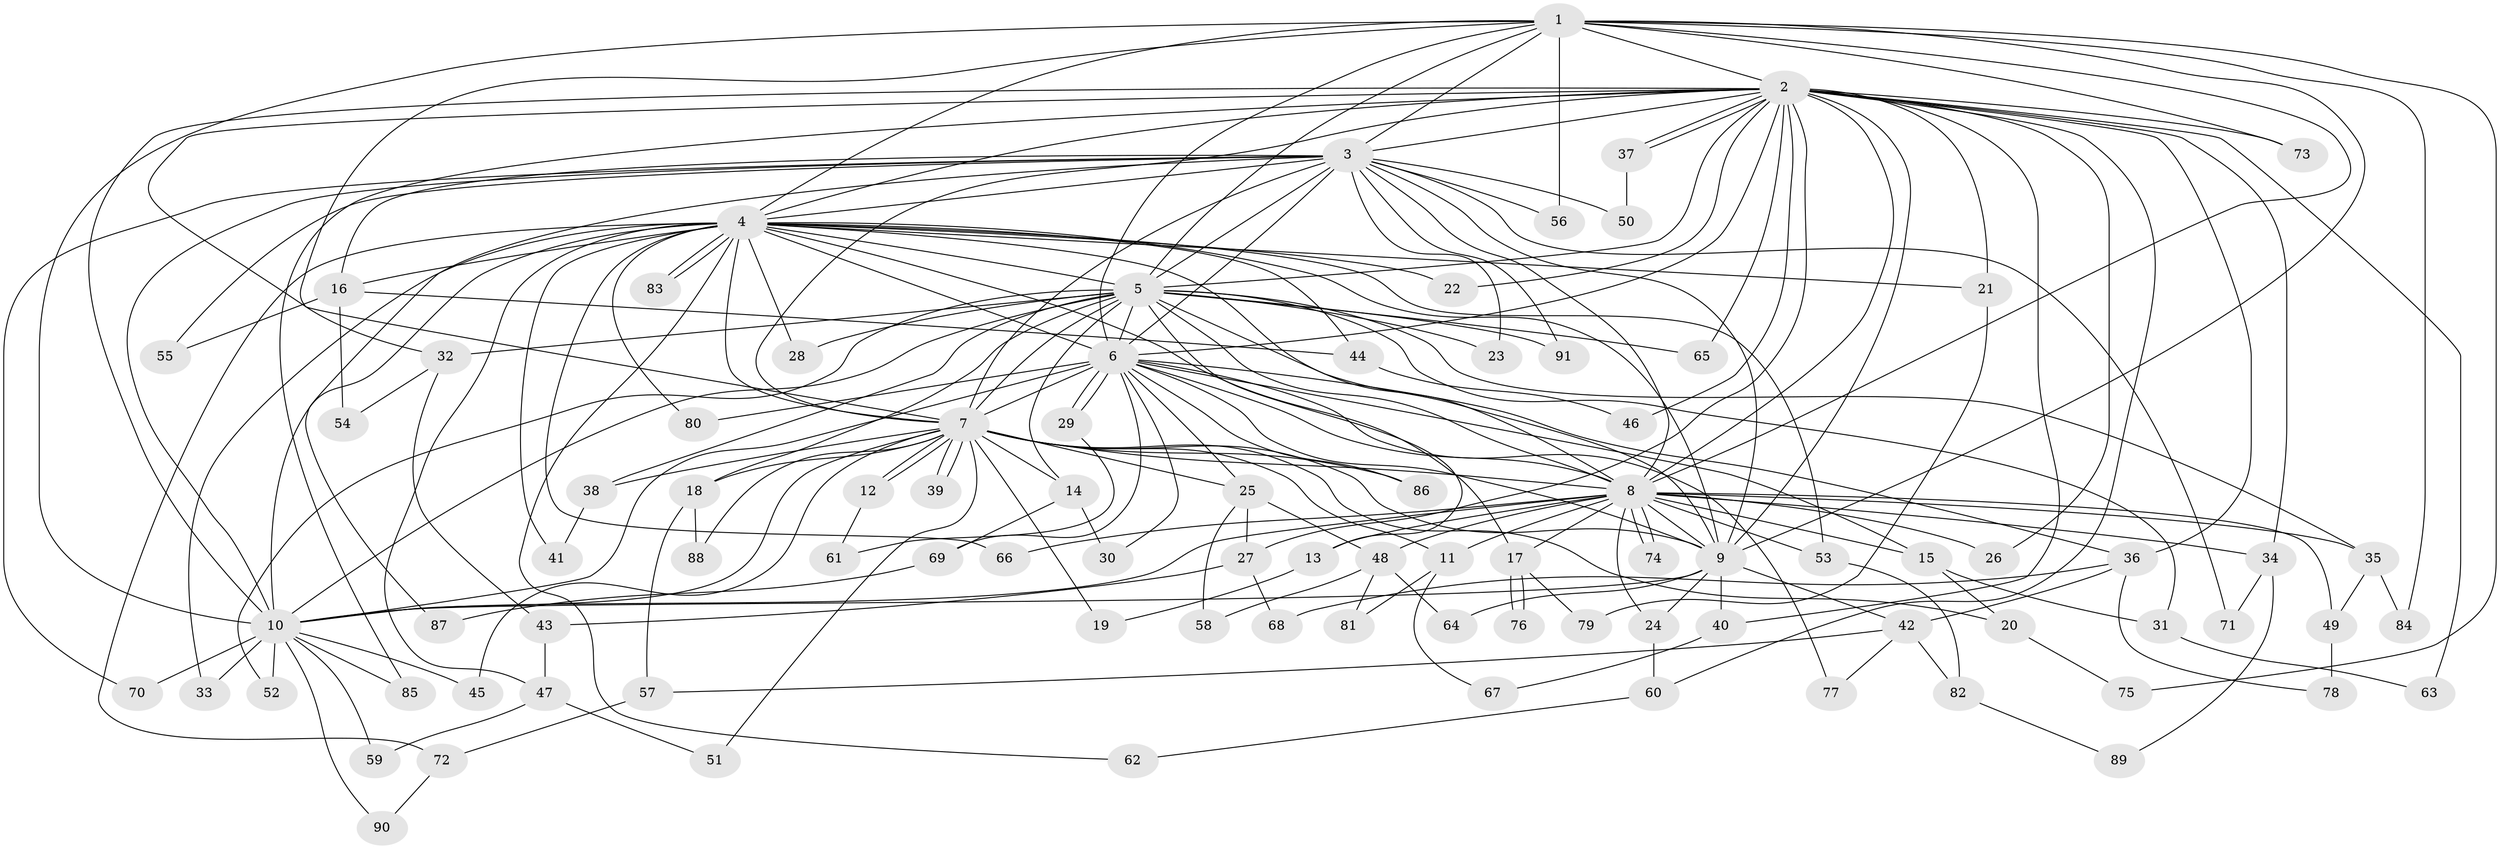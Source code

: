 // Generated by graph-tools (version 1.1) at 2025/25/03/09/25 03:25:37]
// undirected, 91 vertices, 207 edges
graph export_dot {
graph [start="1"]
  node [color=gray90,style=filled];
  1;
  2;
  3;
  4;
  5;
  6;
  7;
  8;
  9;
  10;
  11;
  12;
  13;
  14;
  15;
  16;
  17;
  18;
  19;
  20;
  21;
  22;
  23;
  24;
  25;
  26;
  27;
  28;
  29;
  30;
  31;
  32;
  33;
  34;
  35;
  36;
  37;
  38;
  39;
  40;
  41;
  42;
  43;
  44;
  45;
  46;
  47;
  48;
  49;
  50;
  51;
  52;
  53;
  54;
  55;
  56;
  57;
  58;
  59;
  60;
  61;
  62;
  63;
  64;
  65;
  66;
  67;
  68;
  69;
  70;
  71;
  72;
  73;
  74;
  75;
  76;
  77;
  78;
  79;
  80;
  81;
  82;
  83;
  84;
  85;
  86;
  87;
  88;
  89;
  90;
  91;
  1 -- 2;
  1 -- 3;
  1 -- 4;
  1 -- 5;
  1 -- 6;
  1 -- 7;
  1 -- 8;
  1 -- 9;
  1 -- 10;
  1 -- 56;
  1 -- 73;
  1 -- 75;
  1 -- 84;
  2 -- 3;
  2 -- 4;
  2 -- 5;
  2 -- 6;
  2 -- 7;
  2 -- 8;
  2 -- 9;
  2 -- 10;
  2 -- 21;
  2 -- 22;
  2 -- 26;
  2 -- 27;
  2 -- 32;
  2 -- 34;
  2 -- 36;
  2 -- 37;
  2 -- 37;
  2 -- 40;
  2 -- 46;
  2 -- 60;
  2 -- 63;
  2 -- 65;
  2 -- 73;
  2 -- 85;
  3 -- 4;
  3 -- 5;
  3 -- 6;
  3 -- 7;
  3 -- 8;
  3 -- 9;
  3 -- 10;
  3 -- 16;
  3 -- 23;
  3 -- 50;
  3 -- 55;
  3 -- 56;
  3 -- 70;
  3 -- 71;
  3 -- 87;
  3 -- 91;
  4 -- 5;
  4 -- 6;
  4 -- 7;
  4 -- 8;
  4 -- 9;
  4 -- 10;
  4 -- 16;
  4 -- 17;
  4 -- 21;
  4 -- 22;
  4 -- 28;
  4 -- 33;
  4 -- 41;
  4 -- 44;
  4 -- 47;
  4 -- 53;
  4 -- 62;
  4 -- 66;
  4 -- 72;
  4 -- 80;
  4 -- 83;
  4 -- 83;
  5 -- 6;
  5 -- 7;
  5 -- 8;
  5 -- 9;
  5 -- 10;
  5 -- 13;
  5 -- 14;
  5 -- 18;
  5 -- 23;
  5 -- 28;
  5 -- 31;
  5 -- 32;
  5 -- 35;
  5 -- 38;
  5 -- 52;
  5 -- 65;
  5 -- 91;
  6 -- 7;
  6 -- 8;
  6 -- 9;
  6 -- 10;
  6 -- 15;
  6 -- 25;
  6 -- 29;
  6 -- 29;
  6 -- 30;
  6 -- 36;
  6 -- 69;
  6 -- 77;
  6 -- 80;
  6 -- 86;
  7 -- 8;
  7 -- 9;
  7 -- 10;
  7 -- 11;
  7 -- 12;
  7 -- 12;
  7 -- 14;
  7 -- 18;
  7 -- 19;
  7 -- 20;
  7 -- 25;
  7 -- 38;
  7 -- 39;
  7 -- 39;
  7 -- 45;
  7 -- 51;
  7 -- 86;
  7 -- 88;
  8 -- 9;
  8 -- 10;
  8 -- 11;
  8 -- 13;
  8 -- 15;
  8 -- 17;
  8 -- 24;
  8 -- 26;
  8 -- 34;
  8 -- 35;
  8 -- 48;
  8 -- 49;
  8 -- 53;
  8 -- 66;
  8 -- 74;
  8 -- 74;
  9 -- 10;
  9 -- 24;
  9 -- 40;
  9 -- 42;
  9 -- 64;
  10 -- 33;
  10 -- 45;
  10 -- 52;
  10 -- 59;
  10 -- 70;
  10 -- 85;
  10 -- 90;
  11 -- 67;
  11 -- 81;
  12 -- 61;
  13 -- 19;
  14 -- 30;
  14 -- 69;
  15 -- 20;
  15 -- 31;
  16 -- 44;
  16 -- 54;
  16 -- 55;
  17 -- 76;
  17 -- 76;
  17 -- 79;
  18 -- 57;
  18 -- 88;
  20 -- 75;
  21 -- 79;
  24 -- 60;
  25 -- 27;
  25 -- 48;
  25 -- 58;
  27 -- 43;
  27 -- 68;
  29 -- 61;
  31 -- 63;
  32 -- 43;
  32 -- 54;
  34 -- 71;
  34 -- 89;
  35 -- 49;
  35 -- 84;
  36 -- 42;
  36 -- 68;
  36 -- 78;
  37 -- 50;
  38 -- 41;
  40 -- 67;
  42 -- 57;
  42 -- 77;
  42 -- 82;
  43 -- 47;
  44 -- 46;
  47 -- 51;
  47 -- 59;
  48 -- 58;
  48 -- 64;
  48 -- 81;
  49 -- 78;
  53 -- 82;
  57 -- 72;
  60 -- 62;
  69 -- 87;
  72 -- 90;
  82 -- 89;
}
